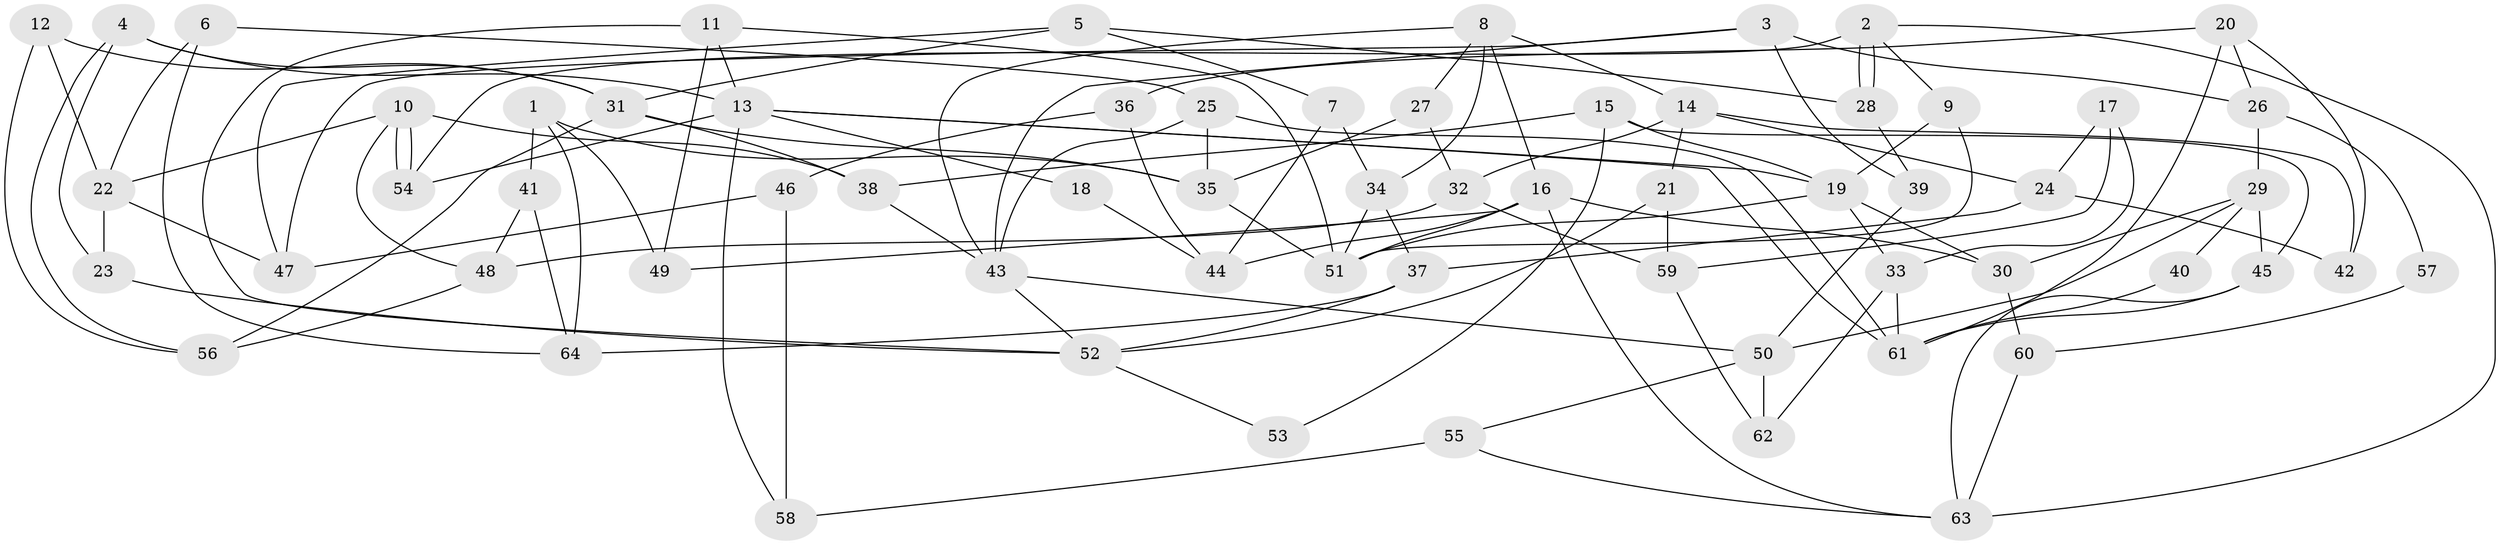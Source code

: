 // Generated by graph-tools (version 1.1) at 2025/02/03/09/25 03:02:00]
// undirected, 64 vertices, 128 edges
graph export_dot {
graph [start="1"]
  node [color=gray90,style=filled];
  1;
  2;
  3;
  4;
  5;
  6;
  7;
  8;
  9;
  10;
  11;
  12;
  13;
  14;
  15;
  16;
  17;
  18;
  19;
  20;
  21;
  22;
  23;
  24;
  25;
  26;
  27;
  28;
  29;
  30;
  31;
  32;
  33;
  34;
  35;
  36;
  37;
  38;
  39;
  40;
  41;
  42;
  43;
  44;
  45;
  46;
  47;
  48;
  49;
  50;
  51;
  52;
  53;
  54;
  55;
  56;
  57;
  58;
  59;
  60;
  61;
  62;
  63;
  64;
  1 -- 35;
  1 -- 41;
  1 -- 49;
  1 -- 64;
  2 -- 28;
  2 -- 28;
  2 -- 54;
  2 -- 9;
  2 -- 63;
  3 -- 26;
  3 -- 47;
  3 -- 39;
  3 -- 43;
  4 -- 31;
  4 -- 13;
  4 -- 23;
  4 -- 56;
  5 -- 31;
  5 -- 28;
  5 -- 7;
  5 -- 47;
  6 -- 22;
  6 -- 64;
  6 -- 25;
  7 -- 34;
  7 -- 44;
  8 -- 43;
  8 -- 16;
  8 -- 14;
  8 -- 27;
  8 -- 34;
  9 -- 51;
  9 -- 19;
  10 -- 54;
  10 -- 54;
  10 -- 38;
  10 -- 22;
  10 -- 48;
  11 -- 52;
  11 -- 49;
  11 -- 13;
  11 -- 51;
  12 -- 31;
  12 -- 56;
  12 -- 22;
  13 -- 19;
  13 -- 18;
  13 -- 54;
  13 -- 58;
  13 -- 61;
  14 -- 21;
  14 -- 24;
  14 -- 32;
  14 -- 42;
  15 -- 19;
  15 -- 38;
  15 -- 45;
  15 -- 53;
  16 -- 30;
  16 -- 51;
  16 -- 44;
  16 -- 49;
  16 -- 63;
  17 -- 24;
  17 -- 33;
  17 -- 59;
  18 -- 44;
  19 -- 33;
  19 -- 30;
  19 -- 51;
  20 -- 42;
  20 -- 61;
  20 -- 26;
  20 -- 36;
  21 -- 52;
  21 -- 59;
  22 -- 23;
  22 -- 47;
  23 -- 52;
  24 -- 37;
  24 -- 42;
  25 -- 61;
  25 -- 35;
  25 -- 43;
  26 -- 29;
  26 -- 57;
  27 -- 35;
  27 -- 32;
  28 -- 39;
  29 -- 50;
  29 -- 45;
  29 -- 30;
  29 -- 40;
  30 -- 60;
  31 -- 56;
  31 -- 35;
  31 -- 38;
  32 -- 48;
  32 -- 59;
  33 -- 61;
  33 -- 62;
  34 -- 51;
  34 -- 37;
  35 -- 51;
  36 -- 44;
  36 -- 46;
  37 -- 52;
  37 -- 64;
  38 -- 43;
  39 -- 50;
  40 -- 61;
  41 -- 48;
  41 -- 64;
  43 -- 50;
  43 -- 52;
  45 -- 63;
  45 -- 61;
  46 -- 47;
  46 -- 58;
  48 -- 56;
  50 -- 55;
  50 -- 62;
  52 -- 53;
  55 -- 58;
  55 -- 63;
  57 -- 60;
  59 -- 62;
  60 -- 63;
}
